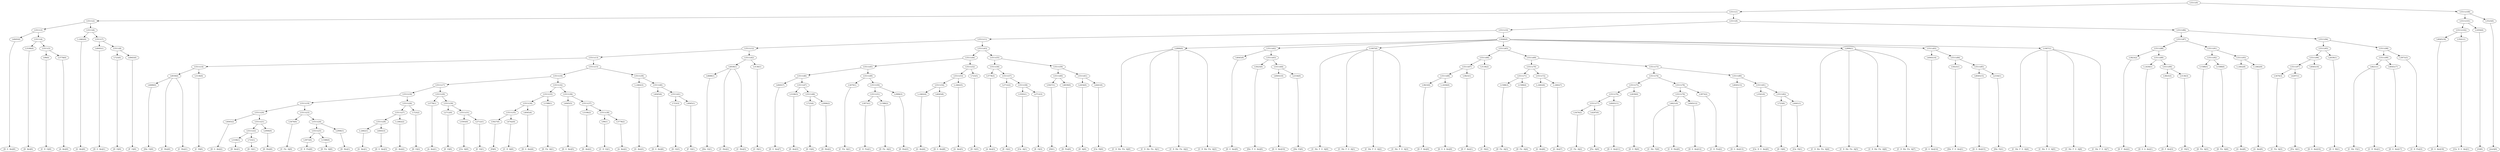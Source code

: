 digraph sample{
"L4045(0)"->"[D  G  Ais](0)"
"L3106(0)"->"[D  Ais](0)"
"L99(0)"->"[C  D  G](0)"
"L3778(0)"->"[A  Ais](0)"
"L5511(5)"->"L99(0)"
"L5511(5)"->"L3778(0)"
"L5511(4)"->"L3106(0)"
"L5511(4)"->"L5511(5)"
"L5511(3)"->"L4045(0)"
"L5511(3)"->"L5511(4)"
"L-2462(0)"->"[G  Ais](0)"
"L4045(1)"->"[D  G  Ais](1)"
"L723(0)"->"[D  G](0)"
"L4945(0)"->"[F  G](0)"
"L5511(8)"->"L723(0)"
"L5511(8)"->"L4945(0)"
"L5511(7)"->"L4045(1)"
"L5511(7)"->"L5511(8)"
"L5511(6)"->"L-2462(0)"
"L5511(6)"->"L5511(7)"
"L5511(2)"->"L5511(3)"
"L5511(2)"->"L5511(6)"
"L4688(0)"->"[Dis  G](0)"
"L4939(0)"->"[C  Dis](0)"
"L4939(0)"->"L4688(0)"
"L4939(0)"->"[C  Dis](1)"
"L3136(0)"->"[C  D](0)"
"L5511(14)"->"L4939(0)"
"L5511(14)"->"L3136(0)"
"L4045(2)"->"[D  G  Ais](2)"
"L3106(1)"->"[D  Ais](1)"
"L723(1)"->"[D  G](1)"
"L5511(22)"->"L3106(1)"
"L5511(22)"->"L723(1)"
"L2906(0)"->"[D  Dis](0)"
"L5511(21)"->"L5511(22)"
"L5511(21)"->"L2906(0)"
"L5511(20)"->"L4045(2)"
"L5511(20)"->"L5511(21)"
"L3470(0)"->"[C  Fis  A](0)"
"L3973(0)"->"[C  D  Fis](0)"
"L1588(0)"->"[D  Fis  A](0)"
"L5511(25)"->"L3973(0)"
"L5511(25)"->"L1588(0)"
"L2906(1)"->"[D  Dis](1)"
"L5511(24)"->"L5511(25)"
"L5511(24)"->"L2906(1)"
"L5511(23)"->"L3470(0)"
"L5511(23)"->"L5511(24)"
"L5511(19)"->"L5511(20)"
"L5511(19)"->"L5511(23)"
"L-2462(1)"->"[G  Ais](1)"
"L4045(3)"->"[D  G  Ais](3)"
"L5511(28)"->"L-2462(1)"
"L5511(28)"->"L4045(3)"
"L-2462(2)"->"[G  Ais](2)"
"L5511(27)"->"L5511(28)"
"L5511(27)"->"L-2462(2)"
"L723(2)"->"[D  G](2)"
"L5511(26)"->"L5511(27)"
"L5511(26)"->"L723(2)"
"L5511(18)"->"L5511(19)"
"L5511(18)"->"L5511(26)"
"L3778(1)"->"[A  Ais](1)"
"L2712(0)"->"[E  G](0)"
"L3593(0)"->"[Cis  A](0)"
"L2712(1)"->"[E  G](1)"
"L5511(31)"->"L3593(0)"
"L5511(31)"->"L2712(1)"
"L5511(30)"->"L2712(0)"
"L5511(30)"->"L5511(31)"
"L5511(29)"->"L3778(1)"
"L5511(29)"->"L5511(30)"
"L5511(17)"->"L5511(18)"
"L5511(17)"->"L5511(29)"
"L5027(0)"->"[D](0)"
"L4742(0)"->"[C  D  A](0)"
"L5511(35)"->"L5027(0)"
"L5511(35)"->"L4742(0)"
"L4045(4)"->"[D  G  Ais](4)"
"L5511(34)"->"L5511(35)"
"L5511(34)"->"L4045(4)"
"L1588(1)"->"[D  Fis  A](1)"
"L5511(33)"->"L5511(34)"
"L5511(33)"->"L1588(1)"
"L4045(5)"->"[D  G  Ais](5)"
"L3106(2)"->"[D  Ais](2)"
"L99(1)"->"[C  D  G](1)"
"L3778(2)"->"[A  Ais](2)"
"L5511(38)"->"L99(1)"
"L5511(38)"->"L3778(2)"
"L5511(37)"->"L3106(2)"
"L5511(37)"->"L5511(38)"
"L5511(36)"->"L4045(5)"
"L5511(36)"->"L5511(37)"
"L5511(32)"->"L5511(33)"
"L5511(32)"->"L5511(36)"
"L5511(16)"->"L5511(17)"
"L5511(16)"->"L5511(32)"
"L-2462(3)"->"[G  Ais](3)"
"L4045(6)"->"[D  G  Ais](6)"
"L723(3)"->"[D  G](3)"
"L4945(1)"->"[F  G](1)"
"L5511(41)"->"L723(3)"
"L5511(41)"->"L4945(1)"
"L5511(40)"->"L4045(6)"
"L5511(40)"->"L5511(41)"
"L5511(39)"->"L-2462(3)"
"L5511(39)"->"L5511(40)"
"L5511(15)"->"L5511(16)"
"L5511(15)"->"L5511(39)"
"L5511(13)"->"L5511(14)"
"L5511(13)"->"L5511(15)"
"L4688(1)"->"[Dis  G](1)"
"L4939(1)"->"[C  Dis](2)"
"L4939(1)"->"L4688(1)"
"L4939(1)"->"[C  Dis](3)"
"L3136(1)"->"[C  D](1)"
"L5511(42)"->"L4939(1)"
"L5511(42)"->"L3136(1)"
"L5511(12)"->"L5511(13)"
"L5511(12)"->"L5511(42)"
"L4045(7)"->"[D  G  Ais](7)"
"L3106(3)"->"[D  Ais](3)"
"L723(4)"->"[D  G](4)"
"L2906(2)"->"[D  Dis](2)"
"L5511(48)"->"L723(4)"
"L5511(48)"->"L2906(2)"
"L5511(47)"->"L3106(3)"
"L5511(47)"->"L5511(48)"
"L5511(46)"->"L4045(7)"
"L5511(46)"->"L5511(47)"
"L3470(1)"->"[C  Fis  A](1)"
"L3973(1)"->"[C  D  Fis](1)"
"L1588(2)"->"[D  Fis  A](2)"
"L5511(51)"->"L3973(1)"
"L5511(51)"->"L1588(2)"
"L2906(3)"->"[D  Dis](3)"
"L5511(50)"->"L5511(51)"
"L5511(50)"->"L2906(3)"
"L5511(49)"->"L3470(1)"
"L5511(49)"->"L5511(50)"
"L5511(45)"->"L5511(46)"
"L5511(45)"->"L5511(49)"
"L-2462(4)"->"[G  Ais](4)"
"L4045(8)"->"[D  G  Ais](8)"
"L5511(54)"->"L-2462(4)"
"L5511(54)"->"L4045(8)"
"L-2462(5)"->"[G  Ais](5)"
"L5511(53)"->"L5511(54)"
"L5511(53)"->"L-2462(5)"
"L723(5)"->"[D  G](5)"
"L5511(52)"->"L5511(53)"
"L5511(52)"->"L723(5)"
"L5511(44)"->"L5511(45)"
"L5511(44)"->"L5511(52)"
"L3778(3)"->"[A  Ais](3)"
"L2712(2)"->"[E  G](2)"
"L3593(1)"->"[Cis  A](1)"
"L2712(3)"->"[E  G](3)"
"L5511(58)"->"L3593(1)"
"L5511(58)"->"L2712(3)"
"L5511(57)"->"L2712(2)"
"L5511(57)"->"L5511(58)"
"L5511(56)"->"L3778(3)"
"L5511(56)"->"L5511(57)"
"L5027(1)"->"[D](1)"
"L4839(0)"->"[D  Fis](0)"
"L5511(60)"->"L5027(1)"
"L5511(60)"->"L4839(0)"
"L2454(0)"->"[D  A](0)"
"L4441(0)"->"[Cis  D](0)"
"L5511(61)"->"L2454(0)"
"L5511(61)"->"L4441(0)"
"L5511(59)"->"L5511(60)"
"L5511(59)"->"L5511(61)"
"L5511(55)"->"L5511(56)"
"L5511(55)"->"L5511(59)"
"L5511(43)"->"L5511(44)"
"L5511(43)"->"L5511(55)"
"L5511(11)"->"L5511(12)"
"L5511(11)"->"L5511(43)"
"L2890(0)"->"[C  D  Dis  Fis  A](0)"
"L2890(0)"->"[C  D  Dis  Fis  A](1)"
"L2890(0)"->"[C  D  Dis  Fis  A](2)"
"L2890(0)"->"[C  D  Dis  Fis  A](3)"
"L4045(9)"->"[D  G  Ais](9)"
"L5023(0)"->"[Dis  F  G  Ais](0)"
"L4045(10)"->"[D  G  Ais](10)"
"L2334(0)"->"[Dis  E](0)"
"L5511(64)"->"L4045(10)"
"L5511(64)"->"L2334(0)"
"L5511(63)"->"L5023(0)"
"L5511(63)"->"L5511(64)"
"L5511(62)"->"L4045(9)"
"L5511(62)"->"L5511(63)"
"L1007(0)"->"[C  Dis  F  G  A](0)"
"L1007(0)"->"[C  Dis  F  G  A](1)"
"L1007(0)"->"[C  Dis  F  G  A](2)"
"L1007(0)"->"[C  Dis  F  G  A](3)"
"L3823(0)"->"[D  F  Ais](0)"
"L-2436(0)"->"[D  G  A  Ais](0)"
"L5511(68)"->"L3823(0)"
"L5511(68)"->"L-2436(0)"
"L3823(1)"->"[D  F  Ais](1)"
"L5511(67)"->"L5511(68)"
"L5511(67)"->"L3823(1)"
"L3136(2)"->"[C  D](2)"
"L5511(66)"->"L5511(67)"
"L5511(66)"->"L3136(2)"
"L1588(3)"->"[D  Fis  A](3)"
"L1588(4)"->"[D  Fis  A](4)"
"L5511(71)"->"L1588(3)"
"L5511(71)"->"L1588(4)"
"L-2462(6)"->"[G  Ais](6)"
"L-2462(7)"->"[G  Ais](7)"
"L5511(72)"->"L-2462(6)"
"L5511(72)"->"L-2462(7)"
"L5511(70)"->"L5511(71)"
"L5511(70)"->"L5511(72)"
"L3470(2)"->"[C  Fis  A](2)"
"L4297(0)"->"[Fis  A](0)"
"L5511(77)"->"L3470(2)"
"L5511(77)"->"L4297(0)"
"L4045(11)"->"[D  G  Ais](11)"
"L5511(76)"->"L5511(77)"
"L5511(76)"->"L4045(11)"
"L2639(0)"->"[D  G  B](0)"
"L5511(75)"->"L5511(76)"
"L5511(75)"->"L2639(0)"
"L4621(0)"->"[C  Dis  F](0)"
"L4621(0)"->"[C  D  Dis](0)"
"L4045(12)"->"[D  G  Ais](12)"
"L5511(79)"->"L4621(0)"
"L5511(79)"->"L4045(12)"
"L3973(2)"->"[C  D  Fis](2)"
"L5511(78)"->"L5511(79)"
"L5511(78)"->"L3973(2)"
"L5511(74)"->"L5511(75)"
"L5511(74)"->"L5511(78)"
"L4045(13)"->"[D  G  Ais](13)"
"L3541(0)"->"[Cis  D  G  Ais](0)"
"L723(6)"->"[D  G](6)"
"L4441(1)"->"[Cis  D](1)"
"L5511(82)"->"L723(6)"
"L5511(82)"->"L4441(1)"
"L5511(81)"->"L3541(0)"
"L5511(81)"->"L5511(82)"
"L5511(80)"->"L4045(13)"
"L5511(80)"->"L5511(81)"
"L5511(73)"->"L5511(74)"
"L5511(73)"->"L5511(80)"
"L5511(69)"->"L5511(70)"
"L5511(69)"->"L5511(73)"
"L5511(65)"->"L5511(66)"
"L5511(65)"->"L5511(69)"
"L2890(1)"->"[C  D  Dis  Fis  A](4)"
"L2890(1)"->"[C  D  Dis  Fis  A](5)"
"L2890(1)"->"[C  D  Dis  Fis  A](6)"
"L2890(1)"->"[C  D  Dis  Fis  A](7)"
"L4045(14)"->"[D  G  Ais](14)"
"L5023(1)"->"[Dis  F  G  Ais](1)"
"L4045(15)"->"[D  G  Ais](15)"
"L2334(1)"->"[Dis  E](1)"
"L5511(85)"->"L4045(15)"
"L5511(85)"->"L2334(1)"
"L5511(84)"->"L5023(1)"
"L5511(84)"->"L5511(85)"
"L5511(83)"->"L4045(14)"
"L5511(83)"->"L5511(84)"
"L1007(1)"->"[C  Dis  F  G  A](4)"
"L1007(1)"->"[C  Dis  F  G  A](5)"
"L1007(1)"->"[C  Dis  F  G  A](6)"
"L1007(1)"->"[C  Dis  F  G  A](7)"
"L5046(0)"->"L2890(0)"
"L5046(0)"->"L5511(62)"
"L5046(0)"->"L1007(0)"
"L5046(0)"->"L5511(65)"
"L5046(0)"->"L2890(1)"
"L5046(0)"->"L5511(83)"
"L5046(0)"->"L1007(1)"
"L5511(10)"->"L5511(11)"
"L5511(10)"->"L5046(0)"
"L3823(2)"->"[D  F  Ais](2)"
"L-2436(1)"->"[D  G  A  Ais](1)"
"L3823(3)"->"[D  F  Ais](3)"
"L3136(3)"->"[C  D](3)"
"L5511(90)"->"L3823(3)"
"L5511(90)"->"L3136(3)"
"L5511(89)"->"L-2436(1)"
"L5511(89)"->"L5511(90)"
"L5511(88)"->"L3823(2)"
"L5511(88)"->"L5511(89)"
"L1588(5)"->"[D  Fis  A](5)"
"L1588(6)"->"[D  Fis  A](6)"
"L5511(92)"->"L1588(5)"
"L5511(92)"->"L1588(6)"
"L-2462(8)"->"[G  Ais](8)"
"L-2462(9)"->"[G  Ais](9)"
"L5511(93)"->"L-2462(8)"
"L5511(93)"->"L-2462(9)"
"L5511(91)"->"L5511(92)"
"L5511(91)"->"L5511(93)"
"L5511(87)"->"L5511(88)"
"L5511(87)"->"L5511(91)"
"L3470(3)"->"[C  Fis  A](3)"
"L4297(1)"->"[Fis  A](1)"
"L5511(97)"->"L3470(3)"
"L5511(97)"->"L4297(1)"
"L4045(16)"->"[D  G  Ais](16)"
"L5511(96)"->"L5511(97)"
"L5511(96)"->"L4045(16)"
"L2639(1)"->"[D  G  B](1)"
"L5511(95)"->"L5511(96)"
"L5511(95)"->"L2639(1)"
"L4621(1)"->"[C  Dis  F](1)"
"L4621(1)"->"[C  D  Dis](1)"
"L4045(17)"->"[D  G  Ais](17)"
"L5511(99)"->"L4621(1)"
"L5511(99)"->"L4045(17)"
"L3973(3)"->"[C  D  Fis](3)"
"L5511(98)"->"L5511(99)"
"L5511(98)"->"L3973(3)"
"L5511(94)"->"L5511(95)"
"L5511(94)"->"L5511(98)"
"L5511(86)"->"L5511(87)"
"L5511(86)"->"L5511(94)"
"L5511(9)"->"L5511(10)"
"L5511(9)"->"L5511(86)"
"L5511(1)"->"L5511(2)"
"L5511(1)"->"L5511(9)"
"L4045(18)"->"[D  G  Ais](18)"
"L3541(1)"->"[Cis  D  G  Ais](1)"
"L5511(102)"->"L4045(18)"
"L5511(102)"->"L3541(1)"
"L1650(0)"->"[G](0)"
"L5511(101)"->"L5511(102)"
"L5511(101)"->"L1650(0)"
"L3523(0)"->"[rest](0)"
"L5511(100)"->"L5511(101)"
"L5511(100)"->"L3523(0)"
"L5511(0)"->"L5511(1)"
"L5511(0)"->"L5511(100)"
{rank = min; "L5511(0)"}
{rank = same; "L5511(1)"; "L5511(100)";}
{rank = same; "L5511(2)"; "L5511(9)"; "L5511(101)"; "L3523(0)";}
{rank = same; "L5511(3)"; "L5511(6)"; "L5511(10)"; "L5511(86)"; "L5511(102)"; "L1650(0)";}
{rank = same; "L4045(0)"; "L5511(4)"; "L-2462(0)"; "L5511(7)"; "L5511(11)"; "L5046(0)"; "L5511(87)"; "L5511(94)"; "L4045(18)"; "L3541(1)";}
{rank = same; "L3106(0)"; "L5511(5)"; "L4045(1)"; "L5511(8)"; "L5511(12)"; "L5511(43)"; "L2890(0)"; "L5511(62)"; "L1007(0)"; "L5511(65)"; "L2890(1)"; "L5511(83)"; "L1007(1)"; "L5511(88)"; "L5511(91)"; "L5511(95)"; "L5511(98)";}
{rank = same; "L99(0)"; "L3778(0)"; "L723(0)"; "L4945(0)"; "L5511(13)"; "L5511(42)"; "L5511(44)"; "L5511(55)"; "L4045(9)"; "L5511(63)"; "L5511(66)"; "L5511(69)"; "L4045(14)"; "L5511(84)"; "L3823(2)"; "L5511(89)"; "L5511(92)"; "L5511(93)"; "L5511(96)"; "L2639(1)"; "L5511(99)"; "L3973(3)";}
{rank = same; "L5511(14)"; "L5511(15)"; "L4939(1)"; "L3136(1)"; "L5511(45)"; "L5511(52)"; "L5511(56)"; "L5511(59)"; "L5023(0)"; "L5511(64)"; "L5511(67)"; "L3136(2)"; "L5511(70)"; "L5511(73)"; "L5023(1)"; "L5511(85)"; "L-2436(1)"; "L5511(90)"; "L1588(5)"; "L1588(6)"; "L-2462(8)"; "L-2462(9)"; "L5511(97)"; "L4045(16)"; "L4621(1)"; "L4045(17)";}
{rank = same; "L4939(0)"; "L3136(0)"; "L5511(16)"; "L5511(39)"; "L4688(1)"; "L5511(46)"; "L5511(49)"; "L5511(53)"; "L723(5)"; "L3778(3)"; "L5511(57)"; "L5511(60)"; "L5511(61)"; "L4045(10)"; "L2334(0)"; "L5511(68)"; "L3823(1)"; "L5511(71)"; "L5511(72)"; "L5511(74)"; "L5511(80)"; "L4045(15)"; "L2334(1)"; "L3823(3)"; "L3136(3)"; "L3470(3)"; "L4297(1)";}
{rank = same; "L4688(0)"; "L5511(17)"; "L5511(32)"; "L-2462(3)"; "L5511(40)"; "L4045(7)"; "L5511(47)"; "L3470(1)"; "L5511(50)"; "L5511(54)"; "L-2462(5)"; "L2712(2)"; "L5511(58)"; "L5027(1)"; "L4839(0)"; "L2454(0)"; "L4441(0)"; "L3823(0)"; "L-2436(0)"; "L1588(3)"; "L1588(4)"; "L-2462(6)"; "L-2462(7)"; "L5511(75)"; "L5511(78)"; "L4045(13)"; "L5511(81)";}
{rank = same; "L5511(18)"; "L5511(29)"; "L5511(33)"; "L5511(36)"; "L4045(6)"; "L5511(41)"; "L3106(3)"; "L5511(48)"; "L5511(51)"; "L2906(3)"; "L-2462(4)"; "L4045(8)"; "L3593(1)"; "L2712(3)"; "L5511(76)"; "L2639(0)"; "L5511(79)"; "L3973(2)"; "L3541(0)"; "L5511(82)";}
{rank = same; "L5511(19)"; "L5511(26)"; "L3778(1)"; "L5511(30)"; "L5511(34)"; "L1588(1)"; "L4045(5)"; "L5511(37)"; "L723(3)"; "L4945(1)"; "L723(4)"; "L2906(2)"; "L3973(1)"; "L1588(2)"; "L5511(77)"; "L4045(11)"; "L4621(0)"; "L4045(12)"; "L723(6)"; "L4441(1)";}
{rank = same; "L5511(20)"; "L5511(23)"; "L5511(27)"; "L723(2)"; "L2712(0)"; "L5511(31)"; "L5511(35)"; "L4045(4)"; "L3106(2)"; "L5511(38)"; "L3470(2)"; "L4297(0)";}
{rank = same; "L4045(2)"; "L5511(21)"; "L3470(0)"; "L5511(24)"; "L5511(28)"; "L-2462(2)"; "L3593(0)"; "L2712(1)"; "L5027(0)"; "L4742(0)"; "L99(1)"; "L3778(2)";}
{rank = same; "L5511(22)"; "L2906(0)"; "L5511(25)"; "L2906(1)"; "L-2462(1)"; "L4045(3)";}
{rank = same; "L3106(1)"; "L723(1)"; "L3973(0)"; "L1588(0)";}
{rank = max; "[A  Ais](0)"; "[A  Ais](1)"; "[A  Ais](2)"; "[A  Ais](3)"; "[C  D  A](0)"; "[C  D  Dis  Fis  A](0)"; "[C  D  Dis  Fis  A](1)"; "[C  D  Dis  Fis  A](2)"; "[C  D  Dis  Fis  A](3)"; "[C  D  Dis  Fis  A](4)"; "[C  D  Dis  Fis  A](5)"; "[C  D  Dis  Fis  A](6)"; "[C  D  Dis  Fis  A](7)"; "[C  D  Dis](0)"; "[C  D  Dis](1)"; "[C  D  Fis](0)"; "[C  D  Fis](1)"; "[C  D  Fis](2)"; "[C  D  Fis](3)"; "[C  D  G](0)"; "[C  D  G](1)"; "[C  D](0)"; "[C  D](1)"; "[C  D](2)"; "[C  D](3)"; "[C  Dis  F  G  A](0)"; "[C  Dis  F  G  A](1)"; "[C  Dis  F  G  A](2)"; "[C  Dis  F  G  A](3)"; "[C  Dis  F  G  A](4)"; "[C  Dis  F  G  A](5)"; "[C  Dis  F  G  A](6)"; "[C  Dis  F  G  A](7)"; "[C  Dis  F](0)"; "[C  Dis  F](1)"; "[C  Dis](0)"; "[C  Dis](1)"; "[C  Dis](2)"; "[C  Dis](3)"; "[C  Fis  A](0)"; "[C  Fis  A](1)"; "[C  Fis  A](2)"; "[C  Fis  A](3)"; "[Cis  A](0)"; "[Cis  A](1)"; "[Cis  D  G  Ais](0)"; "[Cis  D  G  Ais](1)"; "[Cis  D](0)"; "[Cis  D](1)"; "[D  A](0)"; "[D  Ais](0)"; "[D  Ais](1)"; "[D  Ais](2)"; "[D  Ais](3)"; "[D  Dis](0)"; "[D  Dis](1)"; "[D  Dis](2)"; "[D  Dis](3)"; "[D  F  Ais](0)"; "[D  F  Ais](1)"; "[D  F  Ais](2)"; "[D  F  Ais](3)"; "[D  Fis  A](0)"; "[D  Fis  A](1)"; "[D  Fis  A](2)"; "[D  Fis  A](3)"; "[D  Fis  A](4)"; "[D  Fis  A](5)"; "[D  Fis  A](6)"; "[D  Fis](0)"; "[D  G  A  Ais](0)"; "[D  G  A  Ais](1)"; "[D  G  Ais](0)"; "[D  G  Ais](1)"; "[D  G  Ais](10)"; "[D  G  Ais](11)"; "[D  G  Ais](12)"; "[D  G  Ais](13)"; "[D  G  Ais](14)"; "[D  G  Ais](15)"; "[D  G  Ais](16)"; "[D  G  Ais](17)"; "[D  G  Ais](18)"; "[D  G  Ais](2)"; "[D  G  Ais](3)"; "[D  G  Ais](4)"; "[D  G  Ais](5)"; "[D  G  Ais](6)"; "[D  G  Ais](7)"; "[D  G  Ais](8)"; "[D  G  Ais](9)"; "[D  G  B](0)"; "[D  G  B](1)"; "[D  G](0)"; "[D  G](1)"; "[D  G](2)"; "[D  G](3)"; "[D  G](4)"; "[D  G](5)"; "[D  G](6)"; "[D](0)"; "[D](1)"; "[Dis  E](0)"; "[Dis  E](1)"; "[Dis  F  G  Ais](0)"; "[Dis  F  G  Ais](1)"; "[Dis  G](0)"; "[Dis  G](1)"; "[E  G](0)"; "[E  G](1)"; "[E  G](2)"; "[E  G](3)"; "[F  G](0)"; "[F  G](1)"; "[Fis  A](0)"; "[Fis  A](1)"; "[G  Ais](0)"; "[G  Ais](1)"; "[G  Ais](2)"; "[G  Ais](3)"; "[G  Ais](4)"; "[G  Ais](5)"; "[G  Ais](6)"; "[G  Ais](7)"; "[G  Ais](8)"; "[G  Ais](9)"; "[G](0)"; "[rest](0)";}
}
